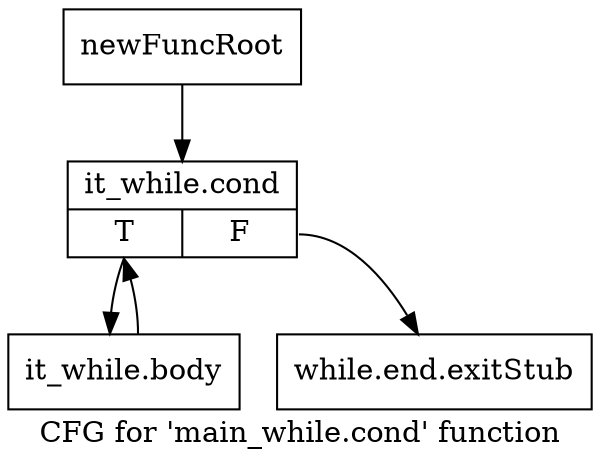 digraph "CFG for 'main_while.cond' function" {
	label="CFG for 'main_while.cond' function";

	Node0x17009a0 [shape=record,label="{newFuncRoot}"];
	Node0x17009a0 -> Node0x1700a40;
	Node0x17009f0 [shape=record,label="{while.end.exitStub}"];
	Node0x1700a40 [shape=record,label="{it_while.cond|{<s0>T|<s1>F}}"];
	Node0x1700a40:s0 -> Node0x1700a90;
	Node0x1700a40:s1 -> Node0x17009f0;
	Node0x1700a90 [shape=record,label="{it_while.body}"];
	Node0x1700a90 -> Node0x1700a40;
}
